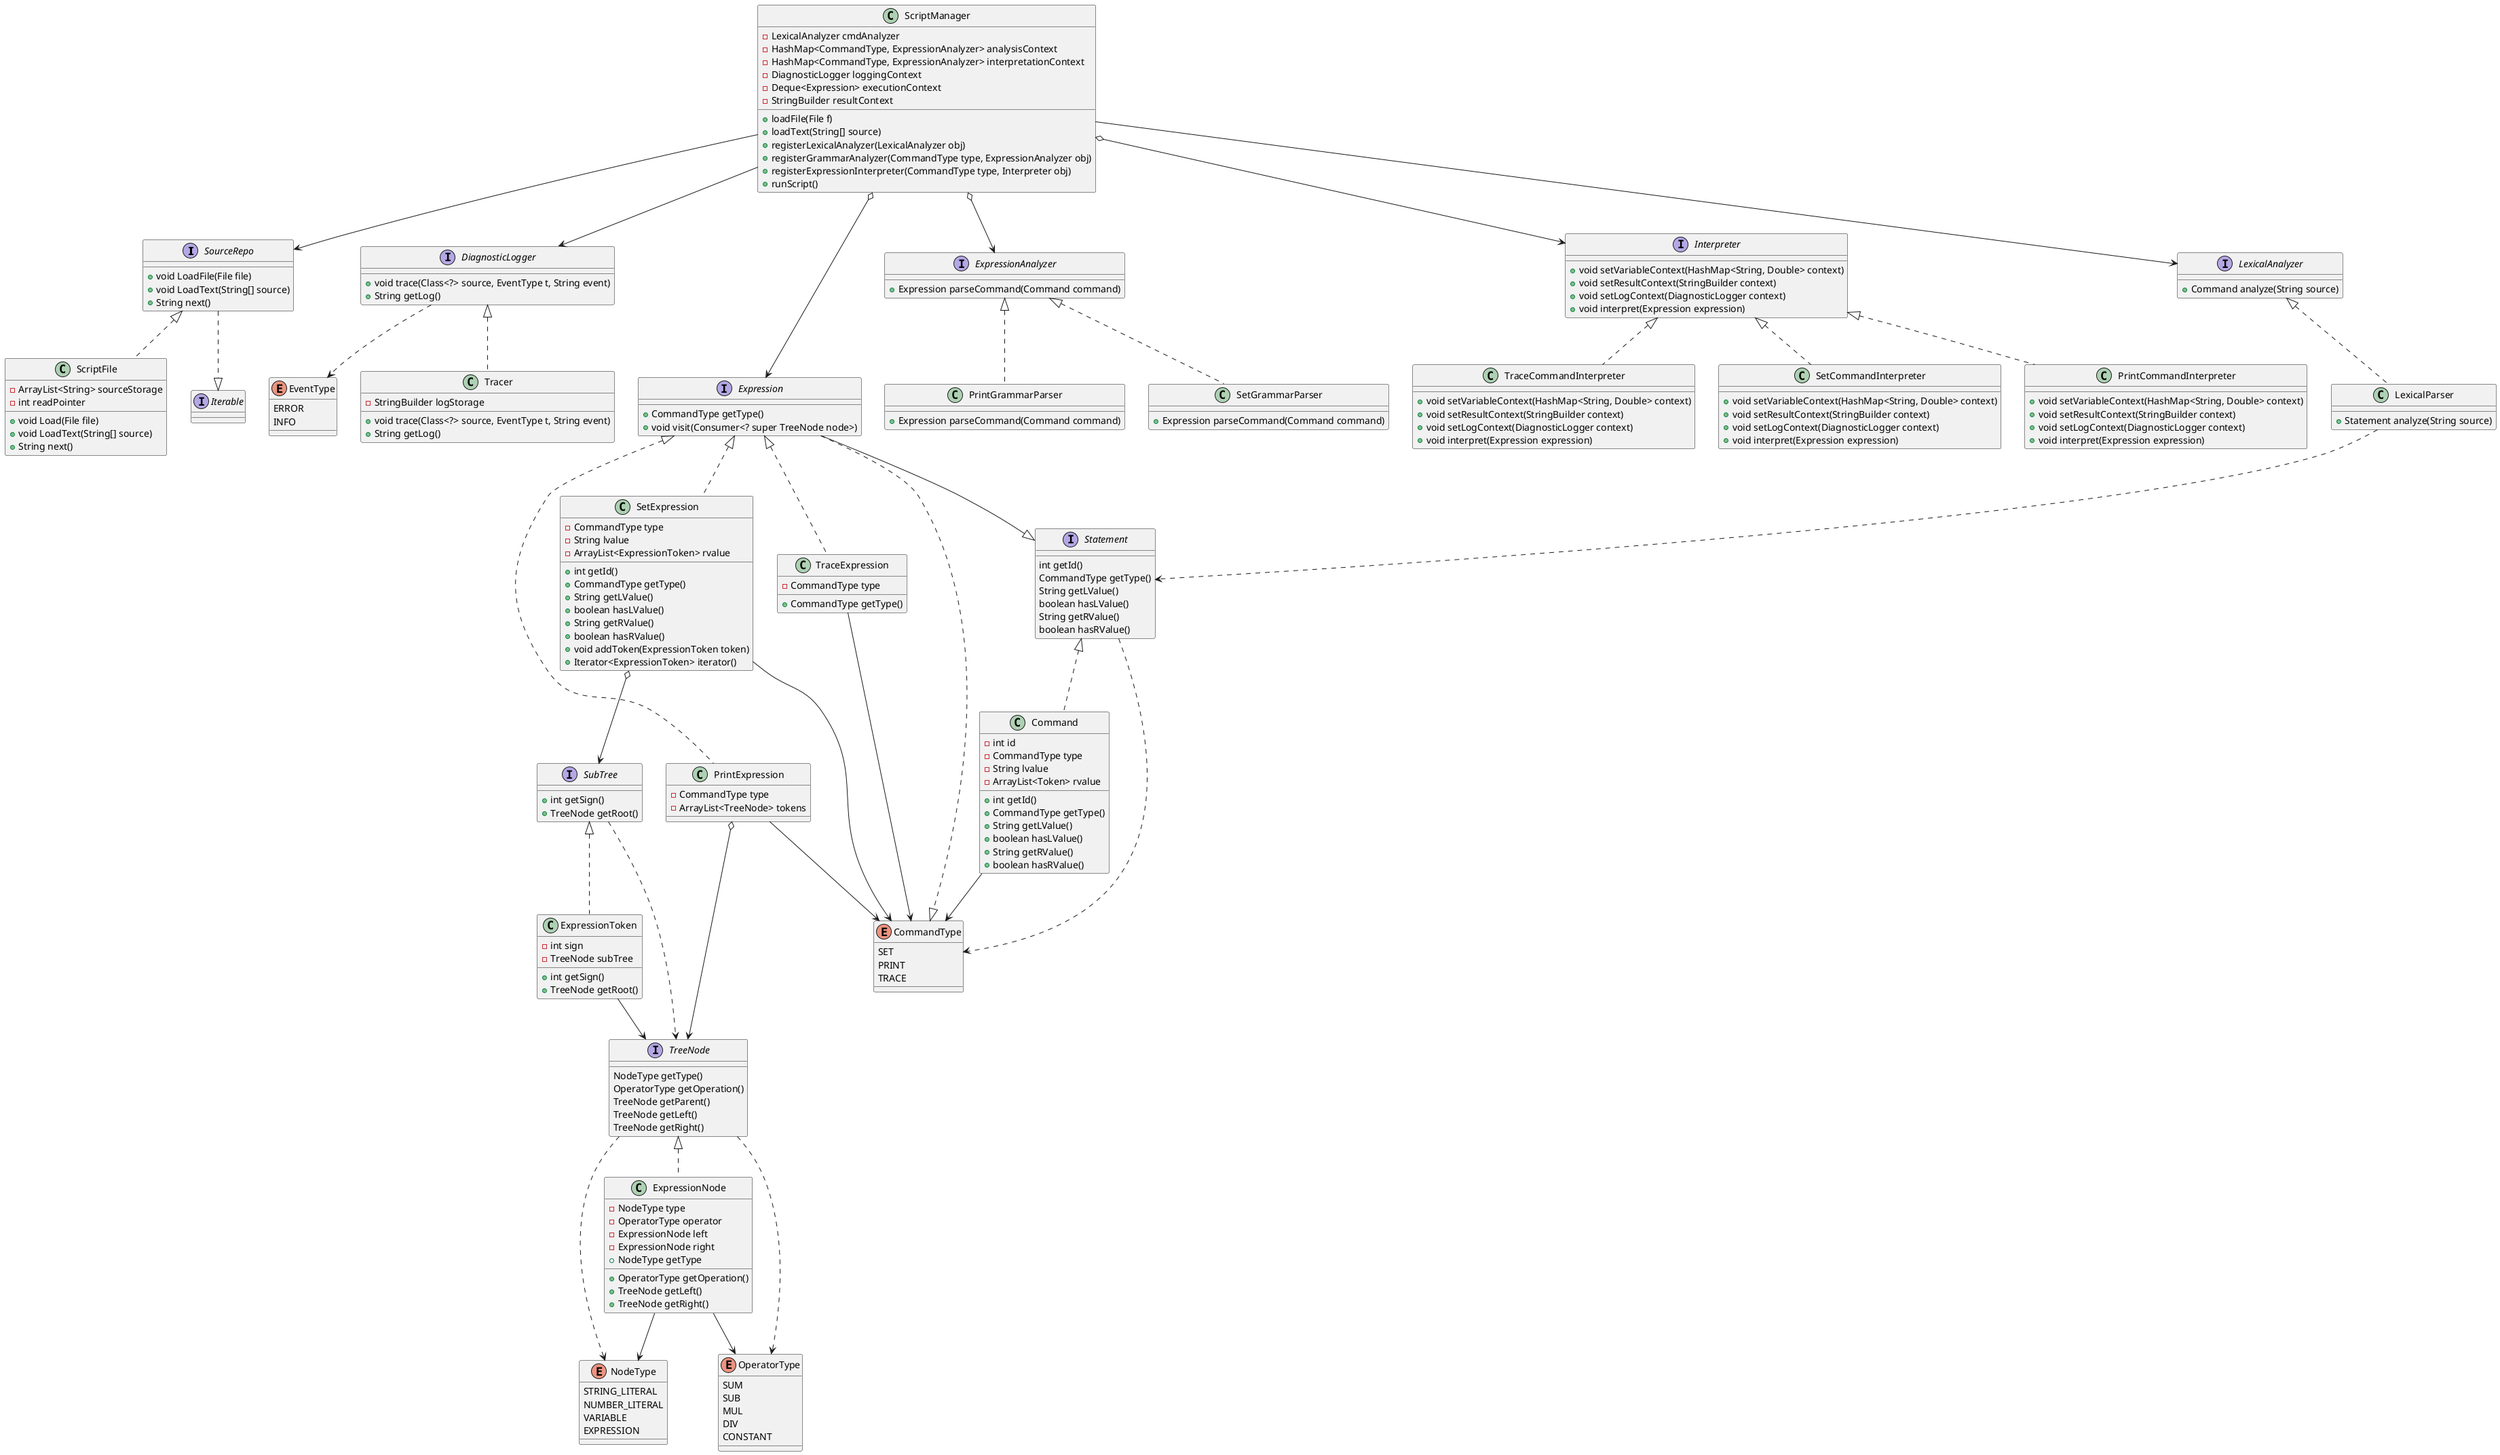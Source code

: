 @startuml
'https://plantuml.com/class-diagram
interface SourceRepo{
    +void LoadFile(File file)
    +void LoadText(String[] source)
    +String next()
}

SourceRepo ..|>Iterable

class ScriptFile implements SourceRepo {
    -ArrayList<String> sourceStorage
    -int readPointer
    +void Load(File file)
    +void LoadText(String[] source)
    +String next()
}

interface DiagnosticLogger{
    +void trace(Class<?> source, EventType t, String event)
    +String getLog()
}

class Tracer implements DiagnosticLogger{
    -StringBuilder logStorage
    +void trace(Class<?> source, EventType t, String event)
    +String getLog()
}

DiagnosticLogger..>EventType

interface LexicalAnalyzer{
    +Command analyze(String source)
}

class LexicalParser implements LexicalAnalyzer {
        +Statement analyze(String source)
}

LexicalParser ..>Statement

interface TreeNode{
    NodeType getType()
    OperatorType getOperation()
    TreeNode getParent()
    TreeNode getLeft()
    TreeNode getRight()
}
TreeNode..>NodeType
TreeNode..>OperatorType

class ExpressionNode implements TreeNode{
    -NodeType type
    -OperatorType operator
    -ExpressionNode left
    -ExpressionNode right
    +NodeType getType
    +OperatorType getOperation()
    +TreeNode getLeft()
    +TreeNode getRight()
}

ExpressionNode-->NodeType
ExpressionNode-->OperatorType


interface ExpressionAnalyzer{
    +Expression parseCommand(Command command)
}

class SetGrammarParser implements ExpressionAnalyzer{
    +Expression parseCommand(Command command)
}

class PrintGrammarParser implements ExpressionAnalyzer{
    +Expression parseCommand(Command command)
}


interface Interpreter{
    +void setVariableContext(HashMap<String, Double> context)
    +void setResultContext(StringBuilder context)
    +void setLogContext(DiagnosticLogger context)
    +void interpret(Expression expression)
}

class SetCommandInterpreter implements Interpreter{
    +void setVariableContext(HashMap<String, Double> context)
    +void setResultContext(StringBuilder context)
    +void setLogContext(DiagnosticLogger context)
    +void interpret(Expression expression)
}

class PrintCommandInterpreter implements Interpreter{
    +void setVariableContext(HashMap<String, Double> context)
    +void setResultContext(StringBuilder context)
    +void setLogContext(DiagnosticLogger context)
    +void interpret(Expression expression)
}

class TraceCommandInterpreter implements Interpreter{
    +void setVariableContext(HashMap<String, Double> context)
    +void setResultContext(StringBuilder context)
    +void setLogContext(DiagnosticLogger context)
    +void interpret(Expression expression)
}


class ScriptManager{
    -LexicalAnalyzer cmdAnalyzer
    -HashMap<CommandType, ExpressionAnalyzer> analysisContext
    -HashMap<CommandType, ExpressionAnalyzer> interpretationContext
    -DiagnosticLogger loggingContext
    -Deque<Expression> executionContext
    -StringBuilder resultContext
    +loadFile(File f)
    +loadText(String[] source)
    +registerLexicalAnalyzer(LexicalAnalyzer obj)
    +registerGrammarAnalyzer(CommandType type, ExpressionAnalyzer obj)
    +registerExpressionInterpreter(CommandType type, Interpreter obj)
    +runScript()
}

ScriptManager --> LexicalAnalyzer
ScriptManager o--> ExpressionAnalyzer
ScriptManager o--> Interpreter
ScriptManager o--> Expression
ScriptManager --> DiagnosticLogger
ScriptManager -->SourceRepo

interface SubTree{
   +int getSign()
   +TreeNode getRoot()
}

interface Expression{
    +CommandType getType()
    +void visit(Consumer<? super TreeNode node>)
}

interface Iterable{}
Expression --|>Statement

Expression ..|>CommandType

class SetExpression implements Expression{
    -CommandType type
    -String lvalue
    -ArrayList<ExpressionToken> rvalue
    +int getId()
    +CommandType getType()
    +String getLValue()
    +boolean hasLValue()
    +String getRValue()
    +boolean hasRValue()
    +void addToken(ExpressionToken token)
    +Iterator<ExpressionToken> iterator()
}

SetExpression o-->SubTree
SetExpression -->CommandType

class PrintExpression implements Expression{
    -CommandType type
    -ArrayList<TreeNode> tokens
}

PrintExpression o-->TreeNode
PrintExpression -->CommandType

class TraceExpression implements Expression{
    -CommandType type
    +CommandType getType()
}
TraceExpression -->CommandType

class ExpressionToken implements SubTree {
    -int sign
    -TreeNode subTree
    +int getSign()
    +TreeNode getRoot()
}

SubTree..>TreeNode
ExpressionToken-->TreeNode

interface Statement{
    int getId()
    CommandType getType()
    String getLValue()
    boolean hasLValue()
    String getRValue()
    boolean hasRValue()
}
Statement..>CommandType
class Command implements Statement{
    -int id
    -CommandType type
    -String lvalue
    -ArrayList<Token> rvalue
    +int getId()
    +CommandType getType()
    +String getLValue()
    +boolean hasLValue()
    +String getRValue()
    +boolean hasRValue()
}

Command --> CommandType

enum EventType{
    ERROR
    INFO
}

enum OperatorType{
    SUM
    SUB
    MUL
    DIV
    CONSTANT
}

enum CommandType{
    SET
    PRINT
    TRACE
}

enum NodeType{
    STRING_LITERAL
    NUMBER_LITERAL
    VARIABLE
    EXPRESSION
}

@enduml